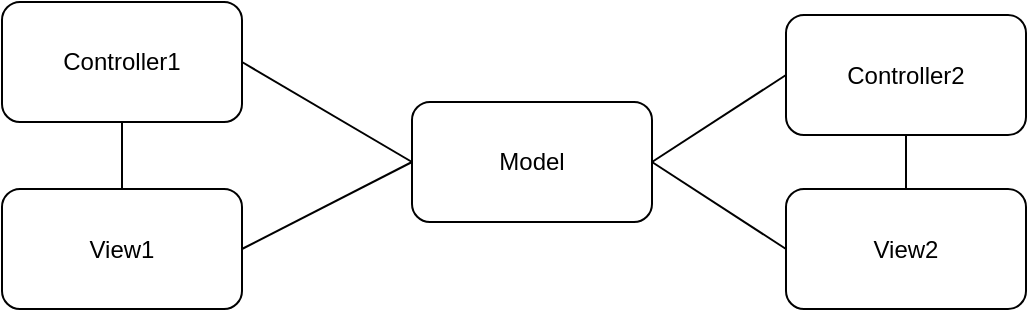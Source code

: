 <mxfile>
    <diagram id="2qu6BKaGO6GRC6f0AWDe" name="Page-1">
        <mxGraphModel dx="722" dy="352" grid="0" gridSize="10" guides="1" tooltips="1" connect="1" arrows="1" fold="1" page="1" pageScale="1" pageWidth="850" pageHeight="1100" math="0" shadow="0">
            <root>
                <mxCell id="0"/>
                <mxCell id="1" parent="0"/>
                <mxCell id="2" value="Model" style="rounded=1;whiteSpace=wrap;html=1;" vertex="1" parent="1">
                    <mxGeometry x="247" y="237" width="120" height="60" as="geometry"/>
                </mxCell>
                <mxCell id="3" value="View2" style="rounded=1;whiteSpace=wrap;html=1;" vertex="1" parent="1">
                    <mxGeometry x="434" y="280.5" width="120" height="60" as="geometry"/>
                </mxCell>
                <mxCell id="4" value="Controller2" style="rounded=1;whiteSpace=wrap;html=1;" vertex="1" parent="1">
                    <mxGeometry x="434" y="193.5" width="120" height="60" as="geometry"/>
                </mxCell>
                <mxCell id="9" value="View1" style="rounded=1;whiteSpace=wrap;html=1;" vertex="1" parent="1">
                    <mxGeometry x="42" y="280.5" width="120" height="60" as="geometry"/>
                </mxCell>
                <mxCell id="10" value="Controller1" style="rounded=1;whiteSpace=wrap;html=1;" vertex="1" parent="1">
                    <mxGeometry x="42" y="187" width="120" height="60" as="geometry"/>
                </mxCell>
                <mxCell id="11" value="" style="endArrow=none;html=1;entryX=0;entryY=0.5;entryDx=0;entryDy=0;exitX=1;exitY=0.5;exitDx=0;exitDy=0;" edge="1" parent="1" source="2" target="4">
                    <mxGeometry width="50" height="50" relative="1" as="geometry">
                        <mxPoint x="315" y="286" as="sourcePoint"/>
                        <mxPoint x="365" y="236" as="targetPoint"/>
                    </mxGeometry>
                </mxCell>
                <mxCell id="12" value="" style="endArrow=none;html=1;entryX=0.5;entryY=1;entryDx=0;entryDy=0;exitX=0.5;exitY=0;exitDx=0;exitDy=0;" edge="1" parent="1" source="3" target="4">
                    <mxGeometry width="50" height="50" relative="1" as="geometry">
                        <mxPoint x="315" y="286" as="sourcePoint"/>
                        <mxPoint x="365" y="236" as="targetPoint"/>
                    </mxGeometry>
                </mxCell>
                <mxCell id="13" value="" style="endArrow=none;html=1;entryX=0;entryY=0.5;entryDx=0;entryDy=0;exitX=1;exitY=0.5;exitDx=0;exitDy=0;" edge="1" parent="1" source="2" target="3">
                    <mxGeometry width="50" height="50" relative="1" as="geometry">
                        <mxPoint x="374" y="268" as="sourcePoint"/>
                        <mxPoint x="365" y="236" as="targetPoint"/>
                    </mxGeometry>
                </mxCell>
                <mxCell id="14" value="" style="endArrow=none;html=1;entryX=0.5;entryY=1;entryDx=0;entryDy=0;" edge="1" parent="1" source="9" target="10">
                    <mxGeometry width="50" height="50" relative="1" as="geometry">
                        <mxPoint x="274" y="286" as="sourcePoint"/>
                        <mxPoint x="324" y="236" as="targetPoint"/>
                    </mxGeometry>
                </mxCell>
                <mxCell id="16" value="" style="endArrow=none;html=1;entryX=1;entryY=0.5;entryDx=0;entryDy=0;exitX=0;exitY=0.5;exitDx=0;exitDy=0;" edge="1" parent="1" source="2" target="10">
                    <mxGeometry width="50" height="50" relative="1" as="geometry">
                        <mxPoint x="315" y="286" as="sourcePoint"/>
                        <mxPoint x="365" y="236" as="targetPoint"/>
                    </mxGeometry>
                </mxCell>
                <mxCell id="17" value="" style="endArrow=none;html=1;entryX=1;entryY=0.5;entryDx=0;entryDy=0;exitX=0;exitY=0.5;exitDx=0;exitDy=0;" edge="1" parent="1" source="2" target="9">
                    <mxGeometry width="50" height="50" relative="1" as="geometry">
                        <mxPoint x="315" y="286" as="sourcePoint"/>
                        <mxPoint x="248" y="263" as="targetPoint"/>
                    </mxGeometry>
                </mxCell>
            </root>
        </mxGraphModel>
    </diagram>
</mxfile>
